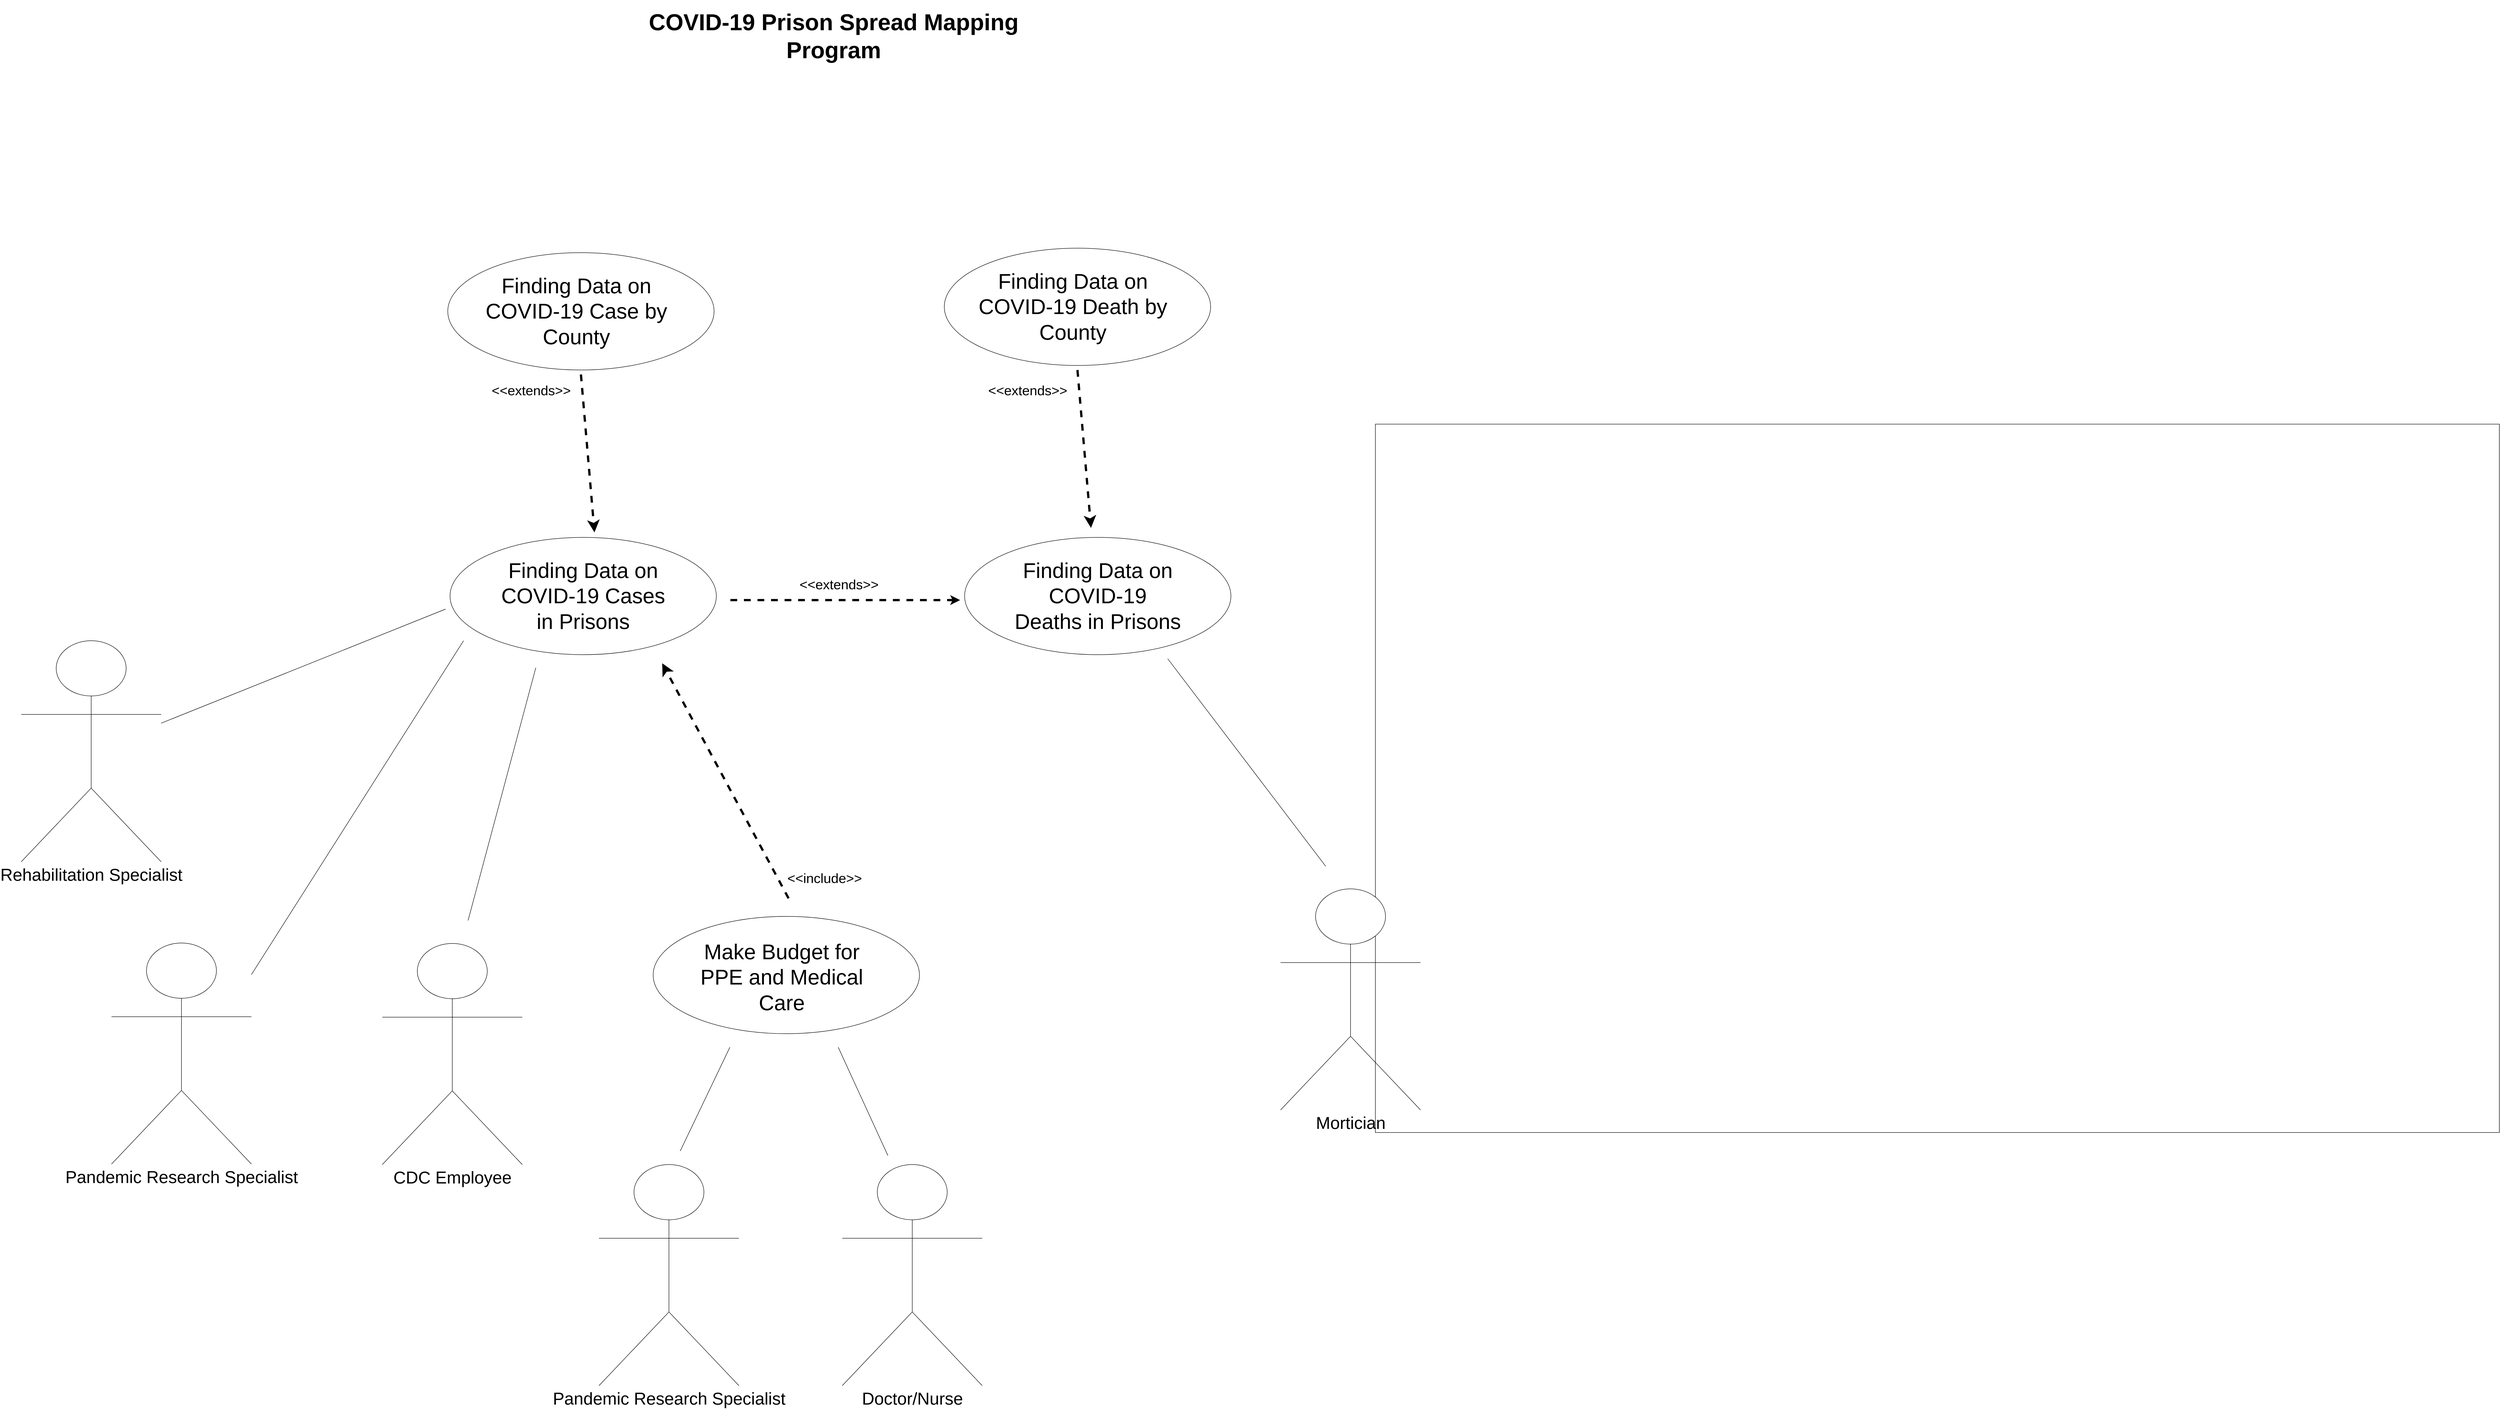 <mxfile version="13.7.9" type="github">
  <diagram name="Page-1" id="efa7a0a1-bf9b-a30e-e6df-94a7791c09e9">
    <mxGraphModel dx="5166" dy="5917" grid="1" gridSize="10" guides="1" tooltips="1" connect="1" arrows="0" fold="1" page="1" pageScale="1" pageWidth="826" pageHeight="1169" background="#ffffff" math="0" shadow="0">
      <root>
        <mxCell id="0" />
        <mxCell id="1" parent="0" />
        <mxCell id="Hv8IBSRjTYZ65yWQU2d2-154" value="" style="rounded=0;whiteSpace=wrap;html=1;fillColor=none;fontSize=30;" vertex="1" parent="1">
          <mxGeometry x="2650" y="-1420" width="2490" height="1570" as="geometry" />
        </mxCell>
        <mxCell id="Hv8IBSRjTYZ65yWQU2d2-115" value="&lt;font style=&quot;font-size: 38px&quot;&gt;Rehabilitation Specialist&lt;/font&gt;" style="shape=umlActor;verticalLabelPosition=bottom;verticalAlign=top;html=1;" vertex="1" parent="1">
          <mxGeometry x="-350" y="-940" width="310" height="490" as="geometry" />
        </mxCell>
        <mxCell id="Hv8IBSRjTYZ65yWQU2d2-120" value="" style="endArrow=none;html=1;fontSize=26;" edge="1" parent="1" source="Hv8IBSRjTYZ65yWQU2d2-115">
          <mxGeometry width="50" height="50" relative="1" as="geometry">
            <mxPoint x="540" y="-960" as="sourcePoint" />
            <mxPoint x="590" y="-1010" as="targetPoint" />
            <Array as="points" />
          </mxGeometry>
        </mxCell>
        <mxCell id="Hv8IBSRjTYZ65yWQU2d2-122" value="" style="ellipse;whiteSpace=wrap;html=1;fontSize=26;" vertex="1" parent="1">
          <mxGeometry x="600" y="-1169" width="590" height="260" as="geometry" />
        </mxCell>
        <mxCell id="Hv8IBSRjTYZ65yWQU2d2-123" value="Finding Data on COVID-19 Cases in Prisons" style="text;html=1;strokeColor=none;fillColor=none;align=center;verticalAlign=middle;whiteSpace=wrap;rounded=0;fontSize=47;" vertex="1" parent="1">
          <mxGeometry x="705" y="-1104" width="380" height="130" as="geometry" />
        </mxCell>
        <mxCell id="Hv8IBSRjTYZ65yWQU2d2-125" value="CDC Employee" style="shape=umlActor;verticalLabelPosition=bottom;verticalAlign=top;html=1;fontSize=38;" vertex="1" parent="1">
          <mxGeometry x="450" y="-269" width="310" height="490" as="geometry" />
        </mxCell>
        <mxCell id="Hv8IBSRjTYZ65yWQU2d2-126" value="" style="endArrow=none;html=1;fontSize=47;" edge="1" parent="1">
          <mxGeometry width="50" height="50" relative="1" as="geometry">
            <mxPoint x="630" y="-940" as="sourcePoint" />
            <mxPoint x="160" y="-200" as="targetPoint" />
          </mxGeometry>
        </mxCell>
        <mxCell id="Hv8IBSRjTYZ65yWQU2d2-128" value="Pandemic Research Specialist" style="shape=umlActor;verticalLabelPosition=bottom;verticalAlign=top;html=1;fontSize=38;" vertex="1" parent="1">
          <mxGeometry x="-150" y="-270" width="310" height="490" as="geometry" />
        </mxCell>
        <mxCell id="Hv8IBSRjTYZ65yWQU2d2-129" value="" style="endArrow=none;html=1;fontSize=38;" edge="1" parent="1">
          <mxGeometry width="50" height="50" relative="1" as="geometry">
            <mxPoint x="640" y="-320" as="sourcePoint" />
            <mxPoint x="790" y="-880" as="targetPoint" />
            <Array as="points" />
          </mxGeometry>
        </mxCell>
        <mxCell id="Hv8IBSRjTYZ65yWQU2d2-130" value="Pandemic Research Specialist" style="shape=umlActor;verticalLabelPosition=bottom;verticalAlign=top;html=1;fontSize=38;" vertex="1" parent="1">
          <mxGeometry x="930" y="221" width="310" height="490" as="geometry" />
        </mxCell>
        <mxCell id="Hv8IBSRjTYZ65yWQU2d2-132" value="" style="ellipse;whiteSpace=wrap;html=1;fontSize=26;" vertex="1" parent="1">
          <mxGeometry x="1050" y="-329" width="590" height="260" as="geometry" />
        </mxCell>
        <mxCell id="Hv8IBSRjTYZ65yWQU2d2-133" value="" style="endArrow=none;html=1;fontSize=38;" edge="1" parent="1">
          <mxGeometry width="50" height="50" relative="1" as="geometry">
            <mxPoint x="1110" y="191" as="sourcePoint" />
            <mxPoint x="1220" y="-39" as="targetPoint" />
          </mxGeometry>
        </mxCell>
        <mxCell id="Hv8IBSRjTYZ65yWQU2d2-134" value="Make Budget for PPE and Medical Care" style="text;html=1;strokeColor=none;fillColor=none;align=center;verticalAlign=middle;whiteSpace=wrap;rounded=0;fontSize=47;" vertex="1" parent="1">
          <mxGeometry x="1145" y="-259" width="380" height="130" as="geometry" />
        </mxCell>
        <mxCell id="Hv8IBSRjTYZ65yWQU2d2-136" value="" style="endArrow=classic;dashed=1;endFill=1;endSize=12;html=1;fontSize=38;spacing=5;spacingTop=16;fontStyle=0;strokeWidth=5;startArrow=none;startFill=0;" edge="1" parent="1">
          <mxGeometry width="160" relative="1" as="geometry">
            <mxPoint x="1350" y="-369" as="sourcePoint" />
            <mxPoint x="1070" y="-890" as="targetPoint" />
          </mxGeometry>
        </mxCell>
        <mxCell id="Hv8IBSRjTYZ65yWQU2d2-138" value="&amp;lt;&amp;lt;include&amp;gt;&amp;gt;" style="text;html=1;strokeColor=none;fillColor=none;align=center;verticalAlign=middle;whiteSpace=wrap;rounded=0;fontSize=30;rotation=0;" vertex="1" parent="1">
          <mxGeometry x="1240" y="-479" width="380" height="130" as="geometry" />
        </mxCell>
        <mxCell id="Hv8IBSRjTYZ65yWQU2d2-139" value="Doctor/Nurse" style="shape=umlActor;verticalLabelPosition=bottom;verticalAlign=top;html=1;fontSize=38;" vertex="1" parent="1">
          <mxGeometry x="1469" y="221" width="310" height="490" as="geometry" />
        </mxCell>
        <mxCell id="Hv8IBSRjTYZ65yWQU2d2-140" value="" style="endArrow=none;html=1;strokeWidth=1;fontSize=30;" edge="1" parent="1">
          <mxGeometry width="50" height="50" relative="1" as="geometry">
            <mxPoint x="1570" y="201" as="sourcePoint" />
            <mxPoint x="1460" y="-39" as="targetPoint" />
          </mxGeometry>
        </mxCell>
        <mxCell id="Hv8IBSRjTYZ65yWQU2d2-142" value="&lt;font style=&quot;font-size: 51px&quot;&gt;&lt;b&gt;COVID-19 Prison Spread Mapping Program&lt;/b&gt;&lt;/font&gt;" style="text;html=1;strokeColor=none;fillColor=none;align=center;verticalAlign=middle;whiteSpace=wrap;rounded=0;fontSize=30;" vertex="1" parent="1">
          <mxGeometry x="1020" y="-2360" width="860" height="160" as="geometry" />
        </mxCell>
        <mxCell id="Hv8IBSRjTYZ65yWQU2d2-144" value="" style="endArrow=none;html=1;strokeWidth=5;fontSize=30;dashed=1;startArrow=classic;startFill=1;" edge="1" parent="1">
          <mxGeometry width="50" height="50" relative="1" as="geometry">
            <mxPoint x="1730" y="-1030" as="sourcePoint" />
            <mxPoint x="1210" y="-1030" as="targetPoint" />
          </mxGeometry>
        </mxCell>
        <mxCell id="Hv8IBSRjTYZ65yWQU2d2-145" value="&amp;lt;&amp;lt;extends&amp;gt;&amp;gt;" style="text;html=1;strokeColor=none;fillColor=none;align=center;verticalAlign=middle;whiteSpace=wrap;rounded=0;fontSize=30;rotation=0;" vertex="1" parent="1">
          <mxGeometry x="1272" y="-1130" width="380" height="130" as="geometry" />
        </mxCell>
        <mxCell id="Hv8IBSRjTYZ65yWQU2d2-146" value="" style="ellipse;whiteSpace=wrap;html=1;fontSize=26;" vertex="1" parent="1">
          <mxGeometry x="1740" y="-1169" width="590" height="260" as="geometry" />
        </mxCell>
        <mxCell id="Hv8IBSRjTYZ65yWQU2d2-147" value="Finding Data on COVID-19 Deaths in Prisons" style="text;html=1;strokeColor=none;fillColor=none;align=center;verticalAlign=middle;whiteSpace=wrap;rounded=0;fontSize=47;" vertex="1" parent="1">
          <mxGeometry x="1845" y="-1104" width="380" height="130" as="geometry" />
        </mxCell>
        <mxCell id="Hv8IBSRjTYZ65yWQU2d2-149" value="" style="ellipse;whiteSpace=wrap;html=1;fontSize=26;" vertex="1" parent="1">
          <mxGeometry x="595" y="-1800" width="590" height="260" as="geometry" />
        </mxCell>
        <mxCell id="Hv8IBSRjTYZ65yWQU2d2-150" value="Finding Data on COVID-19 Case by County" style="text;html=1;strokeColor=none;fillColor=none;align=center;verticalAlign=middle;whiteSpace=wrap;rounded=0;fontSize=47;" vertex="1" parent="1">
          <mxGeometry x="650" y="-1735" width="460" height="130" as="geometry" />
        </mxCell>
        <mxCell id="Hv8IBSRjTYZ65yWQU2d2-152" value="" style="endArrow=classic;dashed=1;endFill=1;endSize=12;html=1;fontSize=38;spacing=5;spacingTop=16;fontStyle=0;strokeWidth=5;startArrow=none;startFill=0;" edge="1" parent="1">
          <mxGeometry width="160" relative="1" as="geometry">
            <mxPoint x="890" y="-1530" as="sourcePoint" />
            <mxPoint x="920" y="-1180" as="targetPoint" />
          </mxGeometry>
        </mxCell>
        <mxCell id="Hv8IBSRjTYZ65yWQU2d2-153" value="&amp;lt;&amp;lt;extends&amp;gt;&amp;gt;" style="text;html=1;strokeColor=none;fillColor=none;align=center;verticalAlign=middle;whiteSpace=wrap;rounded=0;fontSize=30;rotation=0;" vertex="1" parent="1">
          <mxGeometry x="590" y="-1560" width="380" height="130" as="geometry" />
        </mxCell>
        <mxCell id="Hv8IBSRjTYZ65yWQU2d2-155" value="Mortician" style="shape=umlActor;verticalLabelPosition=bottom;verticalAlign=top;html=1;fontSize=38;" vertex="1" parent="1">
          <mxGeometry x="2440" y="-390" width="310" height="490" as="geometry" />
        </mxCell>
        <mxCell id="Hv8IBSRjTYZ65yWQU2d2-156" value="" style="endArrow=none;html=1;strokeWidth=1;fontSize=30;" edge="1" parent="1">
          <mxGeometry width="50" height="50" relative="1" as="geometry">
            <mxPoint x="2540" y="-440" as="sourcePoint" />
            <mxPoint x="2190" y="-900" as="targetPoint" />
          </mxGeometry>
        </mxCell>
        <mxCell id="Hv8IBSRjTYZ65yWQU2d2-157" value="" style="ellipse;whiteSpace=wrap;html=1;fontSize=26;" vertex="1" parent="1">
          <mxGeometry x="1695" y="-1810" width="590" height="260" as="geometry" />
        </mxCell>
        <mxCell id="Hv8IBSRjTYZ65yWQU2d2-158" value="Finding Data on COVID-19 Death by County" style="text;html=1;strokeColor=none;fillColor=none;align=center;verticalAlign=middle;whiteSpace=wrap;rounded=0;fontSize=47;" vertex="1" parent="1">
          <mxGeometry x="1750" y="-1745" width="460" height="130" as="geometry" />
        </mxCell>
        <mxCell id="Hv8IBSRjTYZ65yWQU2d2-159" value="" style="endArrow=classic;dashed=1;endFill=1;endSize=12;html=1;fontSize=38;spacing=5;spacingTop=16;fontStyle=0;strokeWidth=5;startArrow=none;startFill=0;" edge="1" parent="1">
          <mxGeometry width="160" relative="1" as="geometry">
            <mxPoint x="1990" y="-1540" as="sourcePoint" />
            <mxPoint x="2020" y="-1190" as="targetPoint" />
          </mxGeometry>
        </mxCell>
        <mxCell id="Hv8IBSRjTYZ65yWQU2d2-160" value="&amp;lt;&amp;lt;extends&amp;gt;&amp;gt;" style="text;html=1;strokeColor=none;fillColor=none;align=center;verticalAlign=middle;whiteSpace=wrap;rounded=0;fontSize=30;rotation=0;" vertex="1" parent="1">
          <mxGeometry x="1690" y="-1550" width="380" height="110" as="geometry" />
        </mxCell>
      </root>
    </mxGraphModel>
  </diagram>
</mxfile>
